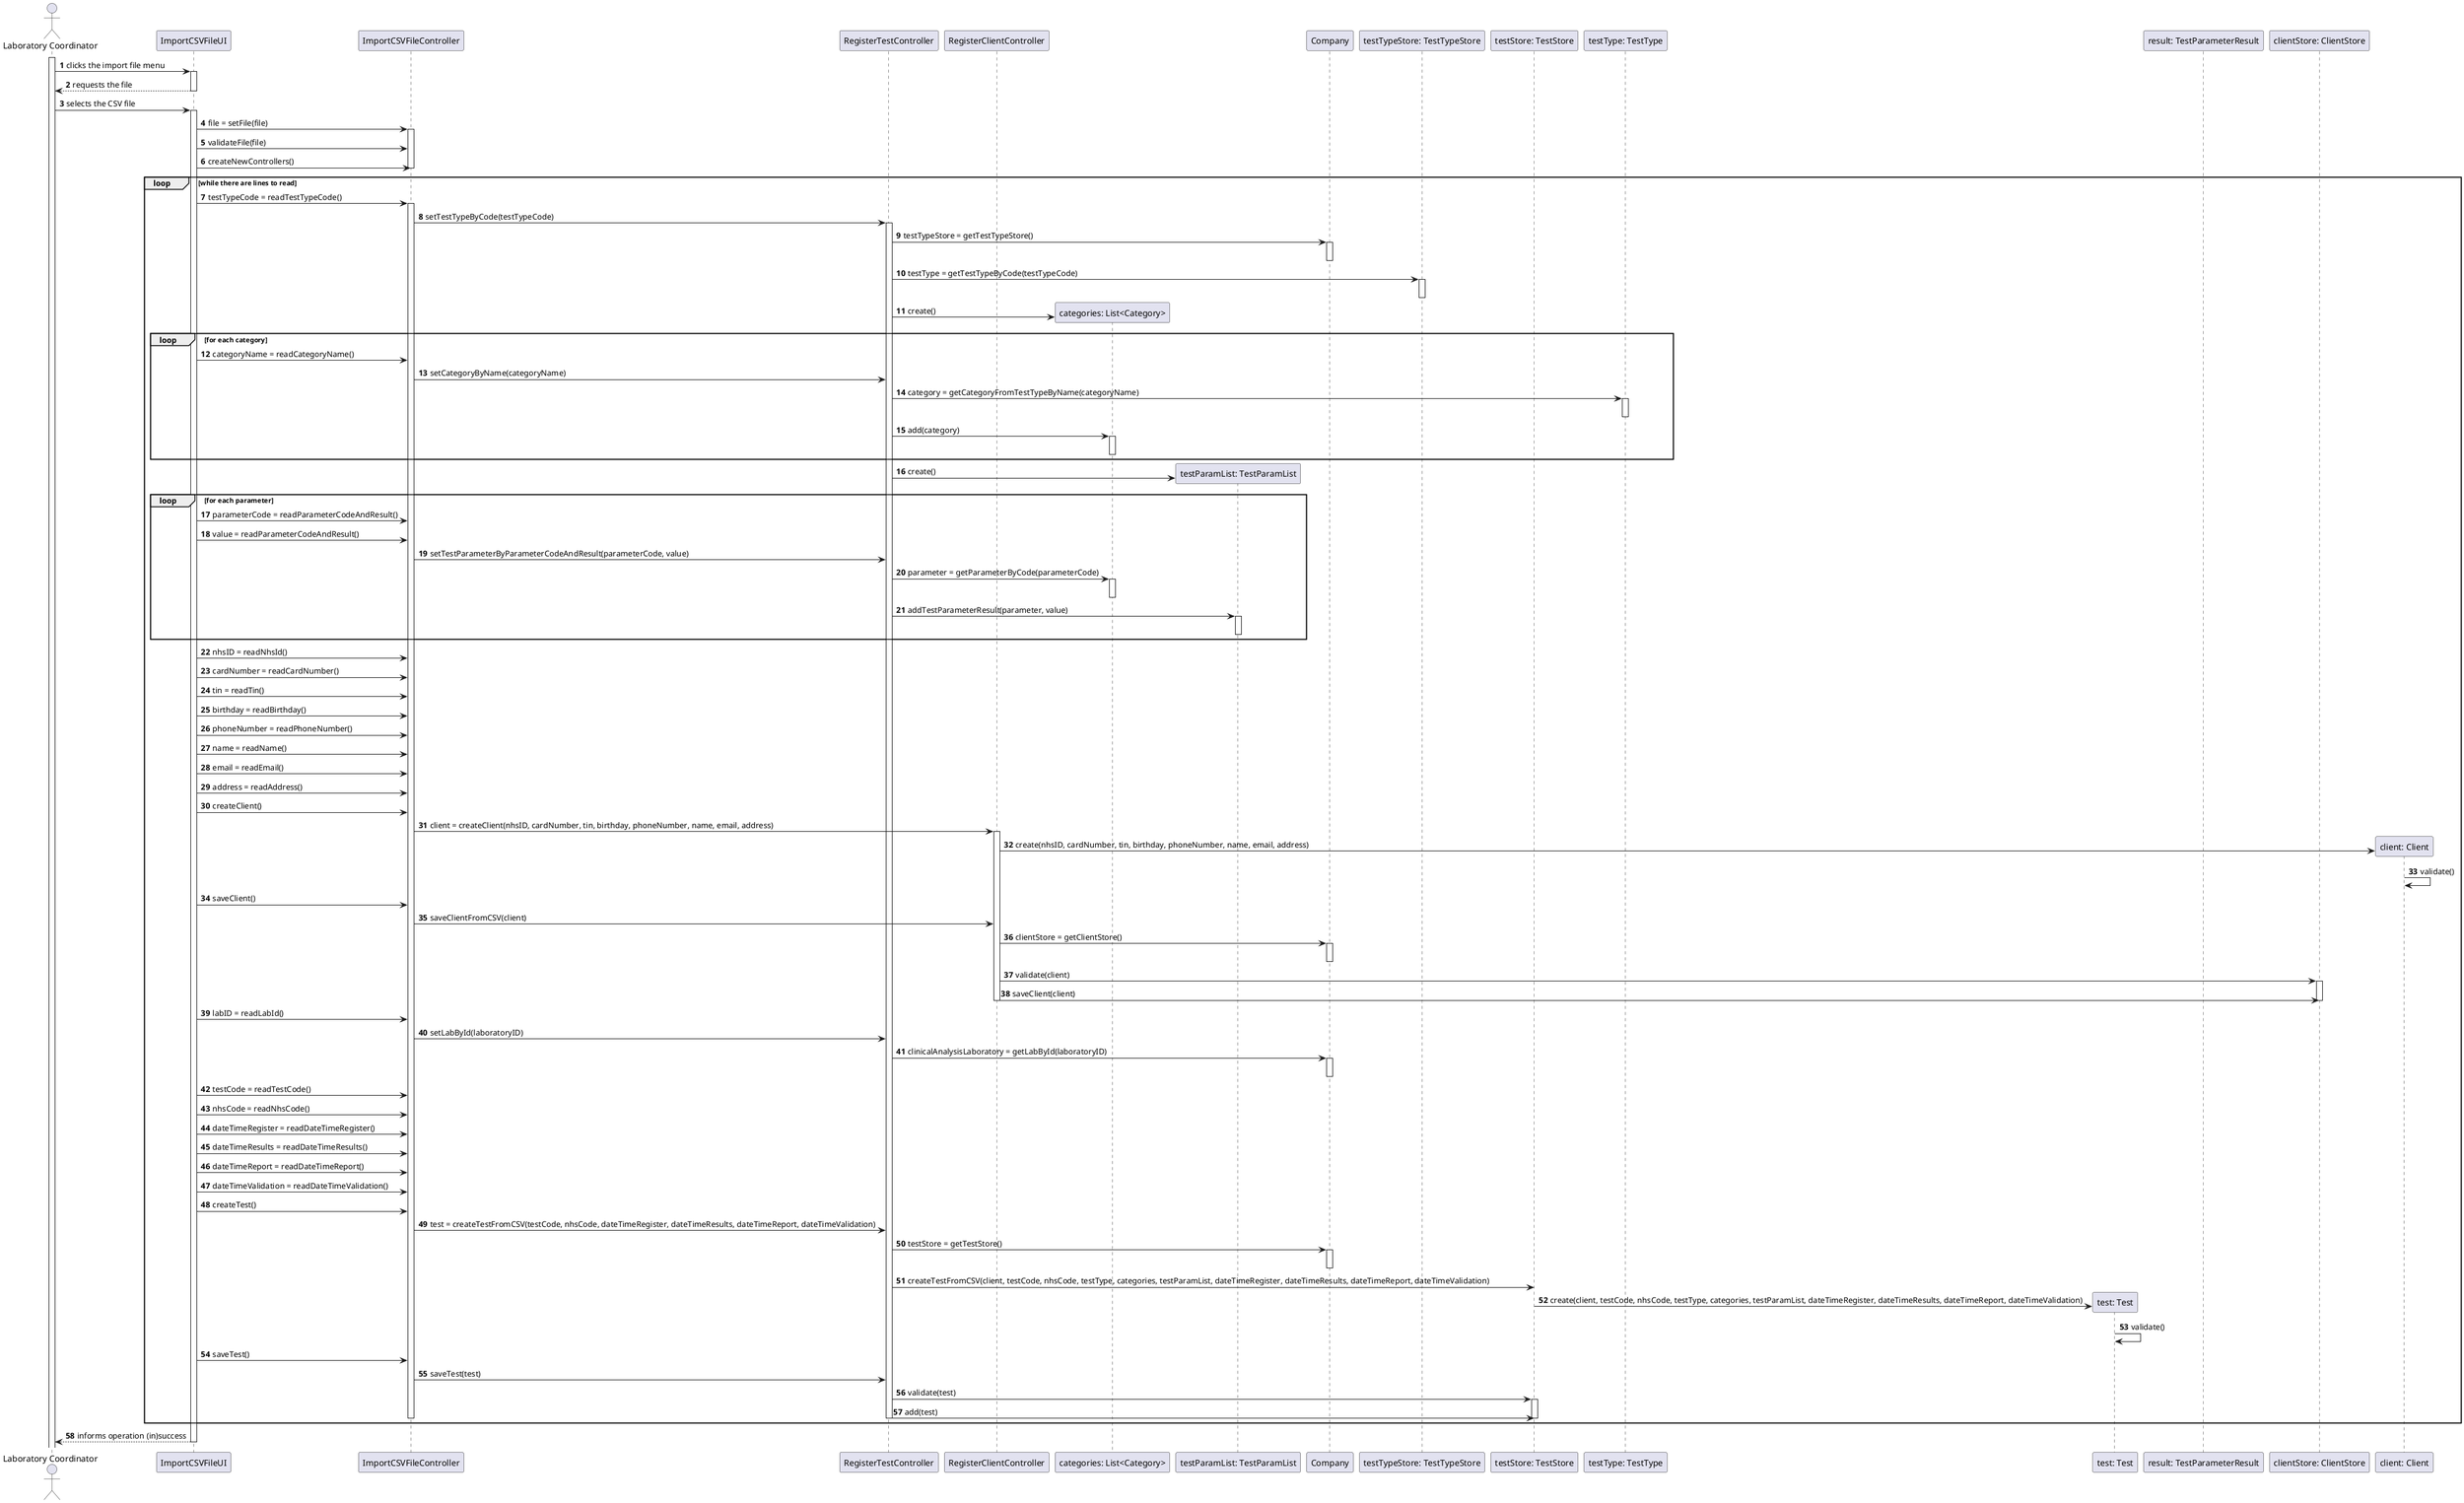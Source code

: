 @startuml

autonumber

actor "Laboratory Coordinator" as lc

participant ImportCSVFileUI as icfu
participant ImportCSVFileController as icfc
participant RegisterTestController as rtc
participant RegisterClientController as rcc
participant "categories: List<Category>" as categories
participant "testParamList: TestParamList" as tpl
participant Company
participant "testTypeStore: TestTypeStore" as tts
participant "testStore: TestStore" as ts
participant "testType: TestType" as tt
participant "test: Test" as Test
participant "result: TestParameterResult"
participant "clientStore: ClientStore" as cs
participant "client: Client" as client
activate lc


lc -> icfu: clicks the import file menu
activate icfu


icfu -[dotted]> lc: requests the file
deactivate icfu


lc -> icfu: selects the CSV file
activate icfu

icfu -> icfc: file = setFile(file)
activate icfc
icfu -> icfc: validateFile(file)
icfu -> icfc: createNewControllers()
deactivate icfc


loop while there are lines to read
icfu -> icfc: testTypeCode = readTestTypeCode()
activate icfc
icfc -> rtc: setTestTypeByCode(testTypeCode)
activate rtc
rtc -> Company: testTypeStore = getTestTypeStore()
activate Company
deactivate Company

rtc -> tts: testType = getTestTypeByCode(testTypeCode)
activate tts
deactivate tts

create categories
rtc -> categories: create()

loop for each category
icfu -> icfc: categoryName = readCategoryName()
icfc -> rtc: setCategoryByName(categoryName)
rtc -> tt: category = getCategoryFromTestTypeByName(categoryName)
activate tt
deactivate tt

rtc -> categories: add(category)
activate categories
deactivate categories
end loop

create tpl
rtc -> tpl: create()


loop for each parameter
icfu -> icfc: parameterCode = readParameterCodeAndResult()
icfu -> icfc: value = readParameterCodeAndResult()
icfc -> rtc: setTestParameterByParameterCodeAndResult(parameterCode, value)
rtc -> categories: parameter = getParameterByCode(parameterCode)
activate categories
deactivate categories
rtc -> tpl: addTestParameterResult(parameter, value)
activate tpl
deactivate tpl
end loop
icfu -> icfc: nhsID = readNhsId()
icfu -> icfc: cardNumber = readCardNumber()
icfu -> icfc: tin = readTin()
icfu -> icfc: birthday = readBirthday()
icfu -> icfc: phoneNumber = readPhoneNumber()
icfu -> icfc: name = readName()
icfu -> icfc: email = readEmail()
icfu -> icfc: address = readAddress()
icfu -> icfc: createClient()


icfc -> rcc: client = createClient(nhsID, cardNumber, tin, birthday, phoneNumber, name, email, address)
activate rcc
create client
rcc -> client: create(nhsID, cardNumber, tin, birthday, phoneNumber, name, email, address)
client -> client: validate()


icfu -> icfc: saveClient()
icfc -> rcc: saveClientFromCSV(client)
rcc -> Company: clientStore = getClientStore()
activate Company
deactivate Company
rcc -> cs: validate(client)
activate cs
rcc -> cs: saveClient(client)
deactivate cs
deactivate rcc

icfu -> icfc: labID = readLabId()
icfc -> rtc: setLabById(laboratoryID)
rtc -> Company: clinicalAnalysisLaboratory = getLabById(laboratoryID)
activate Company
deactivate Company

icfu -> icfc: testCode = readTestCode()
icfu -> icfc: nhsCode = readNhsCode()
icfu -> icfc: dateTimeRegister = readDateTimeRegister()
icfu -> icfc: dateTimeResults = readDateTimeResults()
icfu -> icfc: dateTimeReport = readDateTimeReport()
icfu -> icfc: dateTimeValidation = readDateTimeValidation()
icfu -> icfc: createTest()
icfc -> rtc: test = createTestFromCSV(testCode, nhsCode, dateTimeRegister, dateTimeResults, dateTimeReport, dateTimeValidation)

rtc -> Company: testStore = getTestStore()
activate Company
deactivate Company
rtc -> ts: createTestFromCSV(client, testCode, nhsCode, testType, categories, testParamList, dateTimeRegister, dateTimeResults, dateTimeReport, dateTimeValidation)

create Test
ts -> Test: create(client, testCode, nhsCode, testType, categories, testParamList, dateTimeRegister, dateTimeResults, dateTimeReport, dateTimeValidation)



Test -> Test: validate()

icfu -> icfc: saveTest()
icfc -> rtc: saveTest(test)




rtc -> ts: validate(test)
activate ts
rtc -> ts: add(test)
deactivate ts

deactivate icfc
deactivate rtc


end loop

icfu -[dotted]> lc: informs operation (in)success
deactivate icfu


@enduml